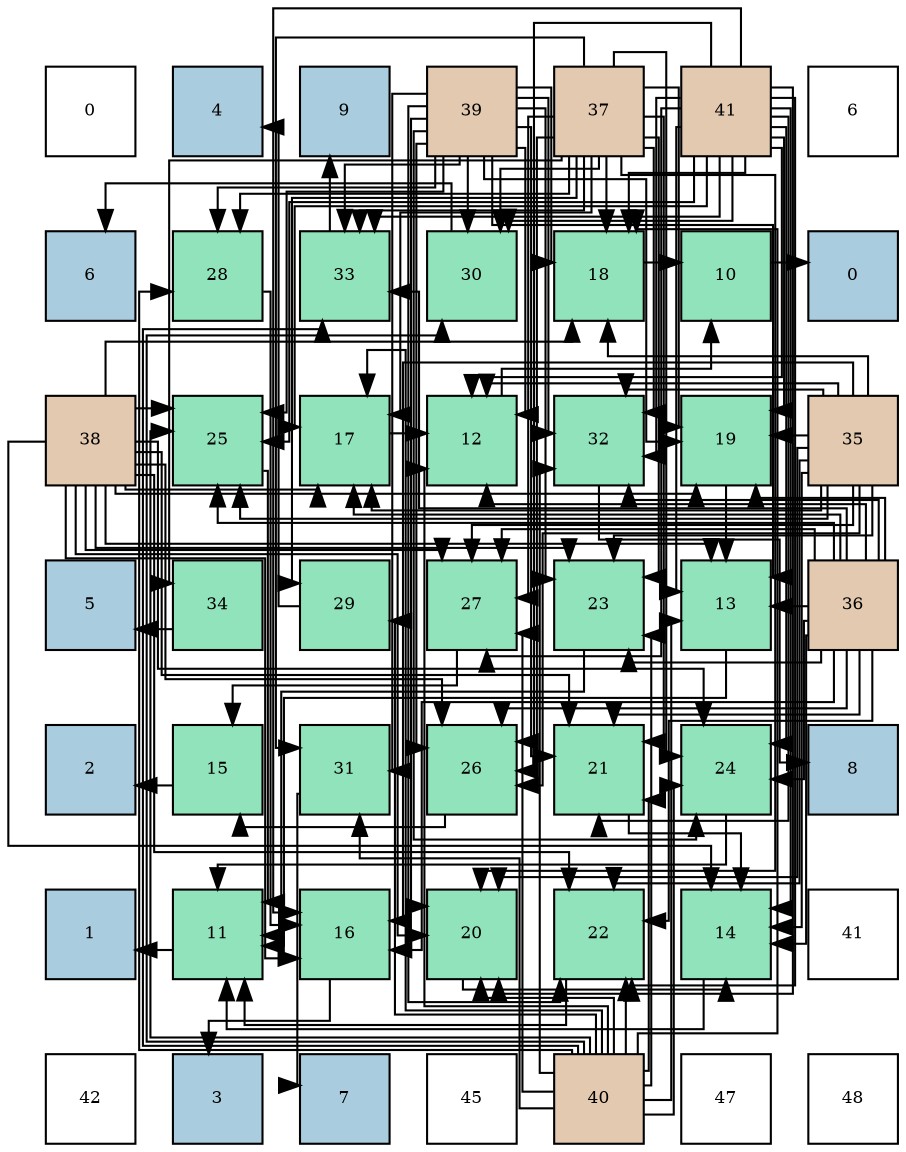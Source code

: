 digraph layout{
 rankdir=TB;
 splines=ortho;
 node [style=filled shape=square fixedsize=true width=0.6];
0[label="0", fontsize=8, fillcolor="#ffffff"];
1[label="4", fontsize=8, fillcolor="#a9ccde"];
2[label="9", fontsize=8, fillcolor="#a9ccde"];
3[label="39", fontsize=8, fillcolor="#e3c9af"];
4[label="37", fontsize=8, fillcolor="#e3c9af"];
5[label="41", fontsize=8, fillcolor="#e3c9af"];
6[label="6", fontsize=8, fillcolor="#ffffff"];
7[label="6", fontsize=8, fillcolor="#a9ccde"];
8[label="28", fontsize=8, fillcolor="#91e3bb"];
9[label="33", fontsize=8, fillcolor="#91e3bb"];
10[label="30", fontsize=8, fillcolor="#91e3bb"];
11[label="18", fontsize=8, fillcolor="#91e3bb"];
12[label="10", fontsize=8, fillcolor="#91e3bb"];
13[label="0", fontsize=8, fillcolor="#a9ccde"];
14[label="38", fontsize=8, fillcolor="#e3c9af"];
15[label="25", fontsize=8, fillcolor="#91e3bb"];
16[label="17", fontsize=8, fillcolor="#91e3bb"];
17[label="12", fontsize=8, fillcolor="#91e3bb"];
18[label="32", fontsize=8, fillcolor="#91e3bb"];
19[label="19", fontsize=8, fillcolor="#91e3bb"];
20[label="35", fontsize=8, fillcolor="#e3c9af"];
21[label="5", fontsize=8, fillcolor="#a9ccde"];
22[label="34", fontsize=8, fillcolor="#91e3bb"];
23[label="29", fontsize=8, fillcolor="#91e3bb"];
24[label="27", fontsize=8, fillcolor="#91e3bb"];
25[label="23", fontsize=8, fillcolor="#91e3bb"];
26[label="13", fontsize=8, fillcolor="#91e3bb"];
27[label="36", fontsize=8, fillcolor="#e3c9af"];
28[label="2", fontsize=8, fillcolor="#a9ccde"];
29[label="15", fontsize=8, fillcolor="#91e3bb"];
30[label="31", fontsize=8, fillcolor="#91e3bb"];
31[label="26", fontsize=8, fillcolor="#91e3bb"];
32[label="21", fontsize=8, fillcolor="#91e3bb"];
33[label="24", fontsize=8, fillcolor="#91e3bb"];
34[label="8", fontsize=8, fillcolor="#a9ccde"];
35[label="1", fontsize=8, fillcolor="#a9ccde"];
36[label="11", fontsize=8, fillcolor="#91e3bb"];
37[label="16", fontsize=8, fillcolor="#91e3bb"];
38[label="20", fontsize=8, fillcolor="#91e3bb"];
39[label="22", fontsize=8, fillcolor="#91e3bb"];
40[label="14", fontsize=8, fillcolor="#91e3bb"];
41[label="41", fontsize=8, fillcolor="#ffffff"];
42[label="42", fontsize=8, fillcolor="#ffffff"];
43[label="3", fontsize=8, fillcolor="#a9ccde"];
44[label="7", fontsize=8, fillcolor="#a9ccde"];
45[label="45", fontsize=8, fillcolor="#ffffff"];
46[label="40", fontsize=8, fillcolor="#e3c9af"];
47[label="47", fontsize=8, fillcolor="#ffffff"];
48[label="48", fontsize=8, fillcolor="#ffffff"];
edge [constraint=false, style=vis];12 -> 13;
36 -> 35;
17 -> 12;
26 -> 36;
40 -> 36;
29 -> 28;
37 -> 43;
16 -> 17;
11 -> 12;
19 -> 26;
38 -> 40;
32 -> 40;
39 -> 36;
25 -> 36;
33 -> 36;
15 -> 36;
31 -> 29;
24 -> 29;
8 -> 37;
23 -> 1;
10 -> 7;
30 -> 44;
18 -> 34;
9 -> 2;
22 -> 21;
20 -> 17;
20 -> 40;
20 -> 37;
20 -> 16;
20 -> 11;
20 -> 19;
20 -> 38;
20 -> 39;
20 -> 25;
20 -> 15;
20 -> 31;
20 -> 24;
20 -> 18;
27 -> 17;
27 -> 26;
27 -> 40;
27 -> 37;
27 -> 16;
27 -> 19;
27 -> 32;
27 -> 39;
27 -> 25;
27 -> 33;
27 -> 15;
27 -> 31;
27 -> 24;
27 -> 18;
27 -> 9;
4 -> 16;
4 -> 11;
4 -> 19;
4 -> 38;
4 -> 32;
4 -> 25;
4 -> 33;
4 -> 31;
4 -> 24;
4 -> 8;
4 -> 23;
4 -> 10;
4 -> 30;
4 -> 18;
4 -> 9;
4 -> 22;
14 -> 26;
14 -> 40;
14 -> 37;
14 -> 16;
14 -> 11;
14 -> 19;
14 -> 38;
14 -> 32;
14 -> 39;
14 -> 25;
14 -> 33;
14 -> 15;
14 -> 31;
14 -> 24;
3 -> 17;
3 -> 26;
3 -> 11;
3 -> 19;
3 -> 38;
3 -> 32;
3 -> 39;
3 -> 25;
3 -> 33;
3 -> 15;
3 -> 31;
3 -> 8;
3 -> 10;
3 -> 30;
3 -> 18;
3 -> 9;
46 -> 17;
46 -> 26;
46 -> 16;
46 -> 11;
46 -> 38;
46 -> 32;
46 -> 39;
46 -> 25;
46 -> 33;
46 -> 15;
46 -> 24;
46 -> 8;
46 -> 23;
46 -> 10;
46 -> 30;
46 -> 18;
46 -> 9;
5 -> 17;
5 -> 26;
5 -> 40;
5 -> 37;
5 -> 16;
5 -> 11;
5 -> 19;
5 -> 38;
5 -> 32;
5 -> 39;
5 -> 33;
5 -> 15;
5 -> 31;
5 -> 24;
5 -> 10;
5 -> 18;
5 -> 9;
edge [constraint=true, style=invis];
0 -> 7 -> 14 -> 21 -> 28 -> 35 -> 42;
1 -> 8 -> 15 -> 22 -> 29 -> 36 -> 43;
2 -> 9 -> 16 -> 23 -> 30 -> 37 -> 44;
3 -> 10 -> 17 -> 24 -> 31 -> 38 -> 45;
4 -> 11 -> 18 -> 25 -> 32 -> 39 -> 46;
5 -> 12 -> 19 -> 26 -> 33 -> 40 -> 47;
6 -> 13 -> 20 -> 27 -> 34 -> 41 -> 48;
rank = same {0 -> 1 -> 2 -> 3 -> 4 -> 5 -> 6};
rank = same {7 -> 8 -> 9 -> 10 -> 11 -> 12 -> 13};
rank = same {14 -> 15 -> 16 -> 17 -> 18 -> 19 -> 20};
rank = same {21 -> 22 -> 23 -> 24 -> 25 -> 26 -> 27};
rank = same {28 -> 29 -> 30 -> 31 -> 32 -> 33 -> 34};
rank = same {35 -> 36 -> 37 -> 38 -> 39 -> 40 -> 41};
rank = same {42 -> 43 -> 44 -> 45 -> 46 -> 47 -> 48};
}